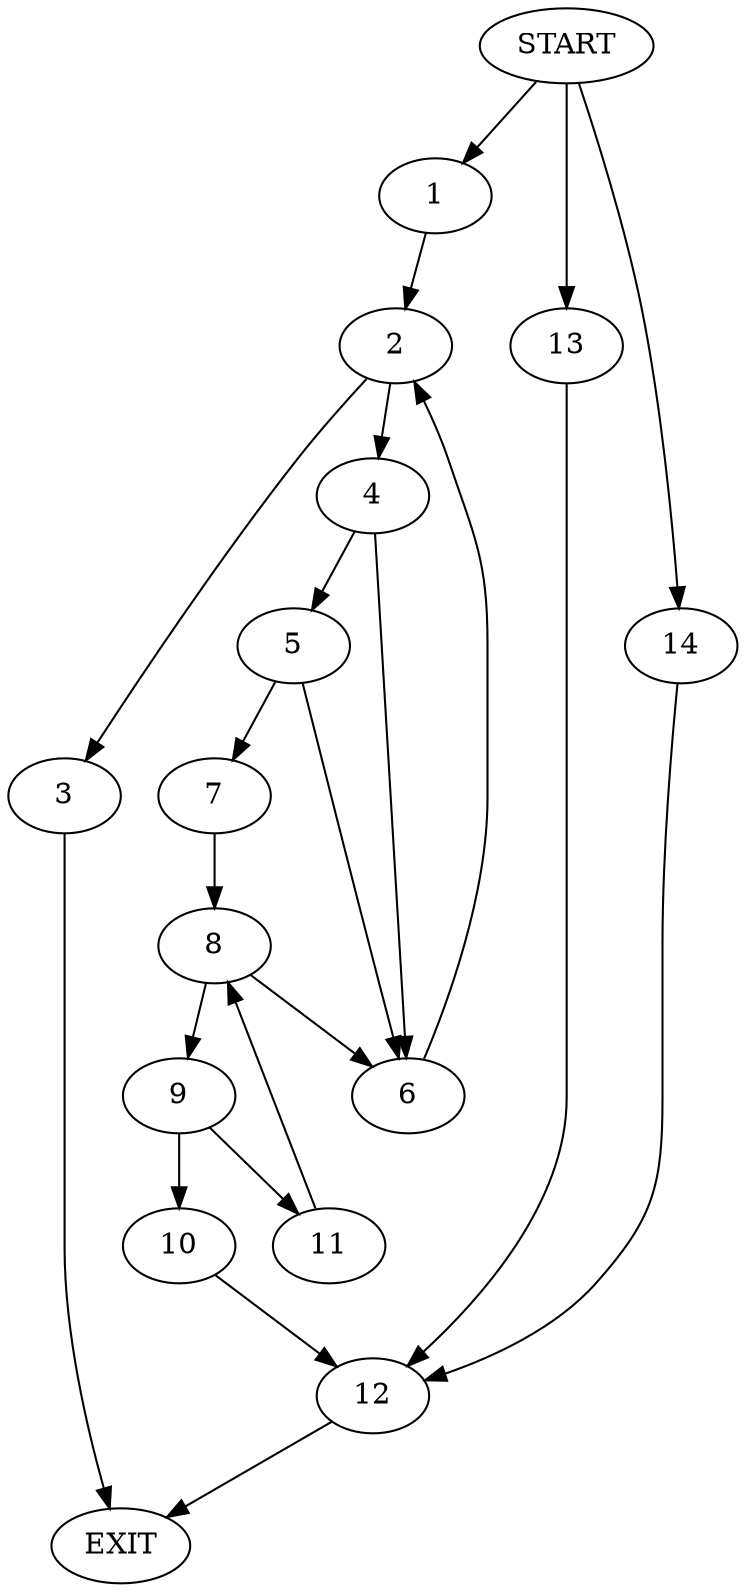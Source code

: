 digraph {
0 [label="START"]
15 [label="EXIT"]
0 -> 1
1 -> 2
2 -> 3
2 -> 4
3 -> 15
4 -> 5
4 -> 6
6 -> 2
5 -> 7
5 -> 6
7 -> 8
8 -> 9
8 -> 6
9 -> 10
9 -> 11
10 -> 12
11 -> 8
12 -> 15
0 -> 13
13 -> 12
0 -> 14
14 -> 12
}
